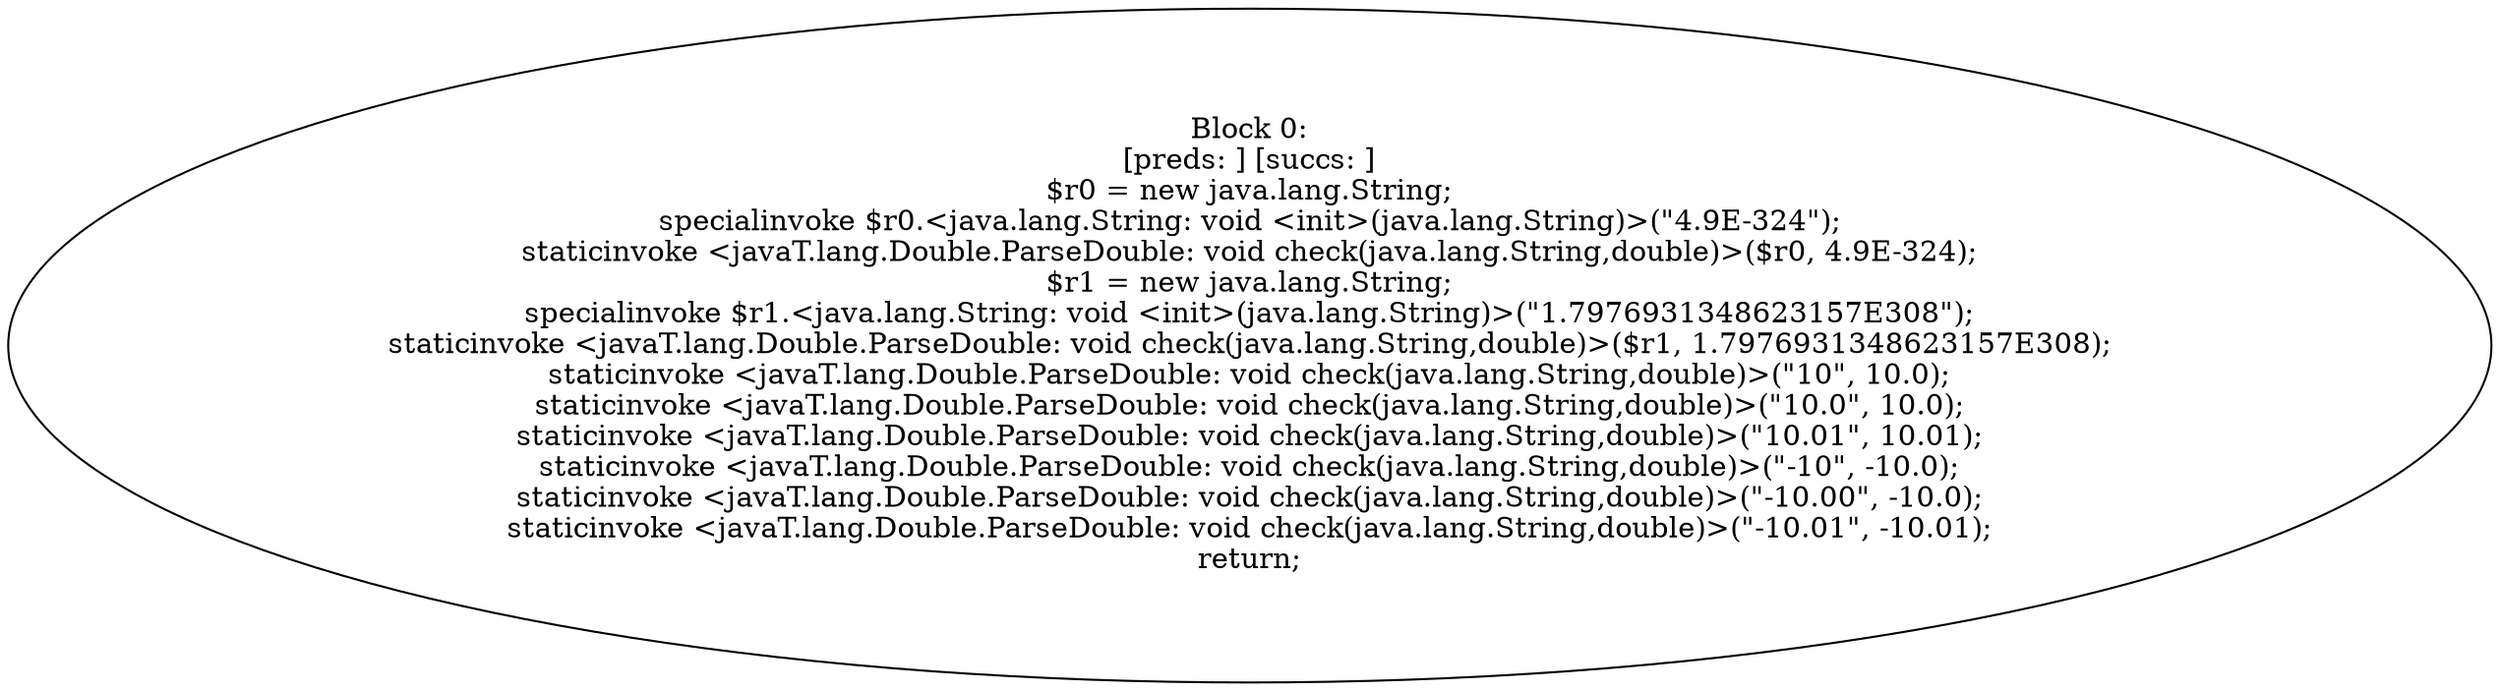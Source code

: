 digraph "unitGraph" {
    "Block 0:
[preds: ] [succs: ]
$r0 = new java.lang.String;
specialinvoke $r0.<java.lang.String: void <init>(java.lang.String)>(\"4.9E-324\");
staticinvoke <javaT.lang.Double.ParseDouble: void check(java.lang.String,double)>($r0, 4.9E-324);
$r1 = new java.lang.String;
specialinvoke $r1.<java.lang.String: void <init>(java.lang.String)>(\"1.7976931348623157E308\");
staticinvoke <javaT.lang.Double.ParseDouble: void check(java.lang.String,double)>($r1, 1.7976931348623157E308);
staticinvoke <javaT.lang.Double.ParseDouble: void check(java.lang.String,double)>(\"10\", 10.0);
staticinvoke <javaT.lang.Double.ParseDouble: void check(java.lang.String,double)>(\"10.0\", 10.0);
staticinvoke <javaT.lang.Double.ParseDouble: void check(java.lang.String,double)>(\"10.01\", 10.01);
staticinvoke <javaT.lang.Double.ParseDouble: void check(java.lang.String,double)>(\"-10\", -10.0);
staticinvoke <javaT.lang.Double.ParseDouble: void check(java.lang.String,double)>(\"-10.00\", -10.0);
staticinvoke <javaT.lang.Double.ParseDouble: void check(java.lang.String,double)>(\"-10.01\", -10.01);
return;
"
}
